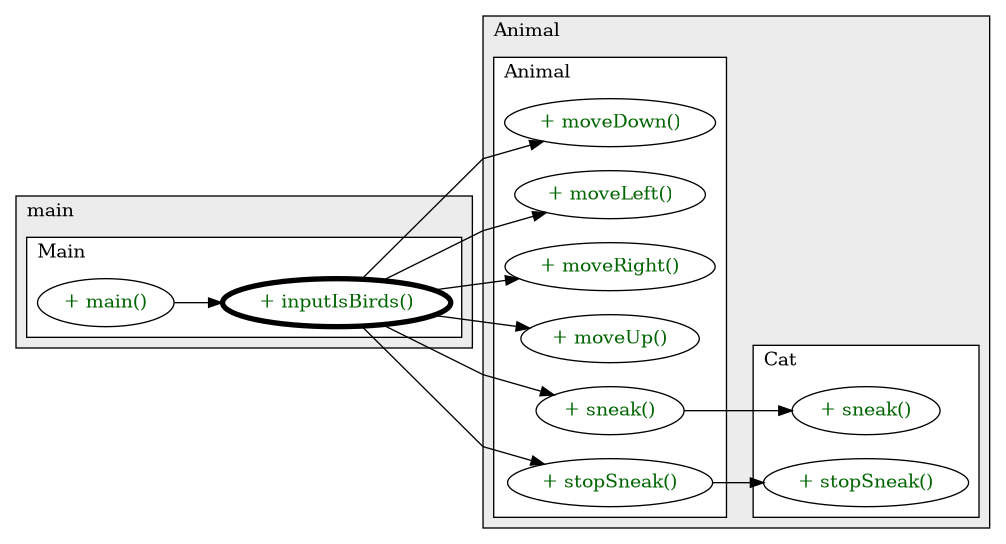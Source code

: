 @startuml

/' diagram meta data start
config=CallConfiguration;
{
  "rootMethod": "main.Main#inputIsBirds(ArrayList\u003cBird\u003e)",
  "projectClassification": {
    "searchMode": "OpenProject", // OpenProject, AllProjects
    "includedProjects": "",
    "pathEndKeywords": "*.impl",
    "isClientPath": "",
    "isClientName": "",
    "isTestPath": "",
    "isTestName": "",
    "isMappingPath": "",
    "isMappingName": "",
    "isDataAccessPath": "",
    "isDataAccessName": "",
    "isDataStructurePath": "",
    "isDataStructureName": "",
    "isInterfaceStructuresPath": "",
    "isInterfaceStructuresName": "",
    "isEntryPointPath": "",
    "isEntryPointName": "",
    "treatFinalFieldsAsMandatory": false
  },
  "graphRestriction": {
    "classPackageExcludeFilter": "",
    "classPackageIncludeFilter": "",
    "classNameExcludeFilter": "",
    "classNameIncludeFilter": "",
    "methodNameExcludeFilter": "",
    "methodNameIncludeFilter": "",
    "removeByInheritance": "", // inheritance/annotation based filtering is done in a second step
    "removeByAnnotation": "",
    "removeByClassPackage": "", // cleanup the graph after inheritance/annotation based filtering is done
    "removeByClassName": "",
    "cutMappings": false,
    "cutEnum": true,
    "cutTests": true,
    "cutClient": true,
    "cutDataAccess": true,
    "cutInterfaceStructures": true,
    "cutDataStructures": true,
    "cutGetterAndSetter": true,
    "cutConstructors": true
  },
  "graphTraversal": {
    "forwardDepth": 3,
    "backwardDepth": 3,
    "classPackageExcludeFilter": "",
    "classPackageIncludeFilter": "",
    "classNameExcludeFilter": "",
    "classNameIncludeFilter": "",
    "methodNameExcludeFilter": "",
    "methodNameIncludeFilter": "",
    "hideMappings": false,
    "hideDataStructures": false,
    "hidePrivateMethods": true,
    "hideInterfaceCalls": true, // indirection: implementation -> interface (is hidden) -> implementation
    "onlyShowApplicationEntryPoints": false, // root node is included
    "useMethodCallsForStructureDiagram": "ForwardOnly" // ForwardOnly, BothDirections, No
  },
  "details": {
    "aggregation": "GroupByClass", // ByClass, GroupByClass, None
    "showMethodParametersTypes": false,
    "showMethodParametersNames": false,
    "showMethodReturnType": false,
    "showPackageLevels": 2,
    "showCallOrder": false,
    "edgeMode": "MethodsOnly", // TypesOnly, MethodsOnly, TypesAndMethods, MethodsAndDirectTypeUsage
    "showDetailedClassStructure": false
  },
  "rootClass": "main.Main",
  "extensionCallbackMethod": "" // qualified.class.name#methodName - signature: public static String method(String)
}
diagram meta data end '/



digraph g {
    rankdir="LR"
    splines=polyline
    

'nodes 
subgraph cluster_1965718044 { 
   	label=Animal
	labeljust=l
	fillcolor="#ececec"
	style=filled
   
   subgraph cluster_1996620572 { 
   	label=Cat
	labeljust=l
	fillcolor=white
	style=filled
   
   Cat1965718044XXXsneak0[
	label="+ sneak()"
	style=filled
	fillcolor=white
	tooltip="Cat

null"
	fontcolor=darkgreen
];

Cat1965718044XXXstopSneak0[
	label="+ stopSneak()"
	style=filled
	fillcolor=white
	tooltip="Cat

null"
	fontcolor=darkgreen
];
} 

subgraph cluster_366850514 { 
   	label=Animal
	labeljust=l
	fillcolor=white
	style=filled
   
   Animal1965718044XXXmoveDown0[
	label="+ moveDown()"
	style=filled
	fillcolor=white
	tooltip="Animal

null"
	fontcolor=darkgreen
];

Animal1965718044XXXmoveLeft0[
	label="+ moveLeft()"
	style=filled
	fillcolor=white
	tooltip="Animal

null"
	fontcolor=darkgreen
];

Animal1965718044XXXmoveRight0[
	label="+ moveRight()"
	style=filled
	fillcolor=white
	tooltip="Animal

null"
	fontcolor=darkgreen
];

Animal1965718044XXXmoveUp0[
	label="+ moveUp()"
	style=filled
	fillcolor=white
	tooltip="Animal

null"
	fontcolor=darkgreen
];

Animal1965718044XXXsneak0[
	label="+ sneak()"
	style=filled
	fillcolor=white
	tooltip="Animal

null"
	fontcolor=darkgreen
];

Animal1965718044XXXstopSneak0[
	label="+ stopSneak()"
	style=filled
	fillcolor=white
	tooltip="Animal

null"
	fontcolor=darkgreen
];
} 
} 

subgraph cluster_3343801 { 
   	label=main
	labeljust=l
	fillcolor="#ececec"
	style=filled
   
   subgraph cluster_297445138 { 
   	label=Main
	labeljust=l
	fillcolor=white
	style=filled
   
   Main3343801XXXinputIsBirds1221211392[
	label="+ inputIsBirds()"
	style=filled
	fillcolor=white
	tooltip="Main

null"
	penwidth=4
	fontcolor=darkgreen
];

Main3343801XXXmain1859653459[
	label="+ main()"
	style=filled
	fillcolor=white
	tooltip="Main

null"
	fontcolor=darkgreen
];
} 
} 

'edges    
Animal1965718044XXXsneak0 -> Cat1965718044XXXsneak0;
Animal1965718044XXXstopSneak0 -> Cat1965718044XXXstopSneak0;
Main3343801XXXinputIsBirds1221211392 -> Animal1965718044XXXmoveDown0;
Main3343801XXXinputIsBirds1221211392 -> Animal1965718044XXXmoveLeft0;
Main3343801XXXinputIsBirds1221211392 -> Animal1965718044XXXmoveRight0;
Main3343801XXXinputIsBirds1221211392 -> Animal1965718044XXXmoveUp0;
Main3343801XXXinputIsBirds1221211392 -> Animal1965718044XXXsneak0;
Main3343801XXXinputIsBirds1221211392 -> Animal1965718044XXXstopSneak0;
Main3343801XXXmain1859653459 -> Main3343801XXXinputIsBirds1221211392;
    
}
@enduml